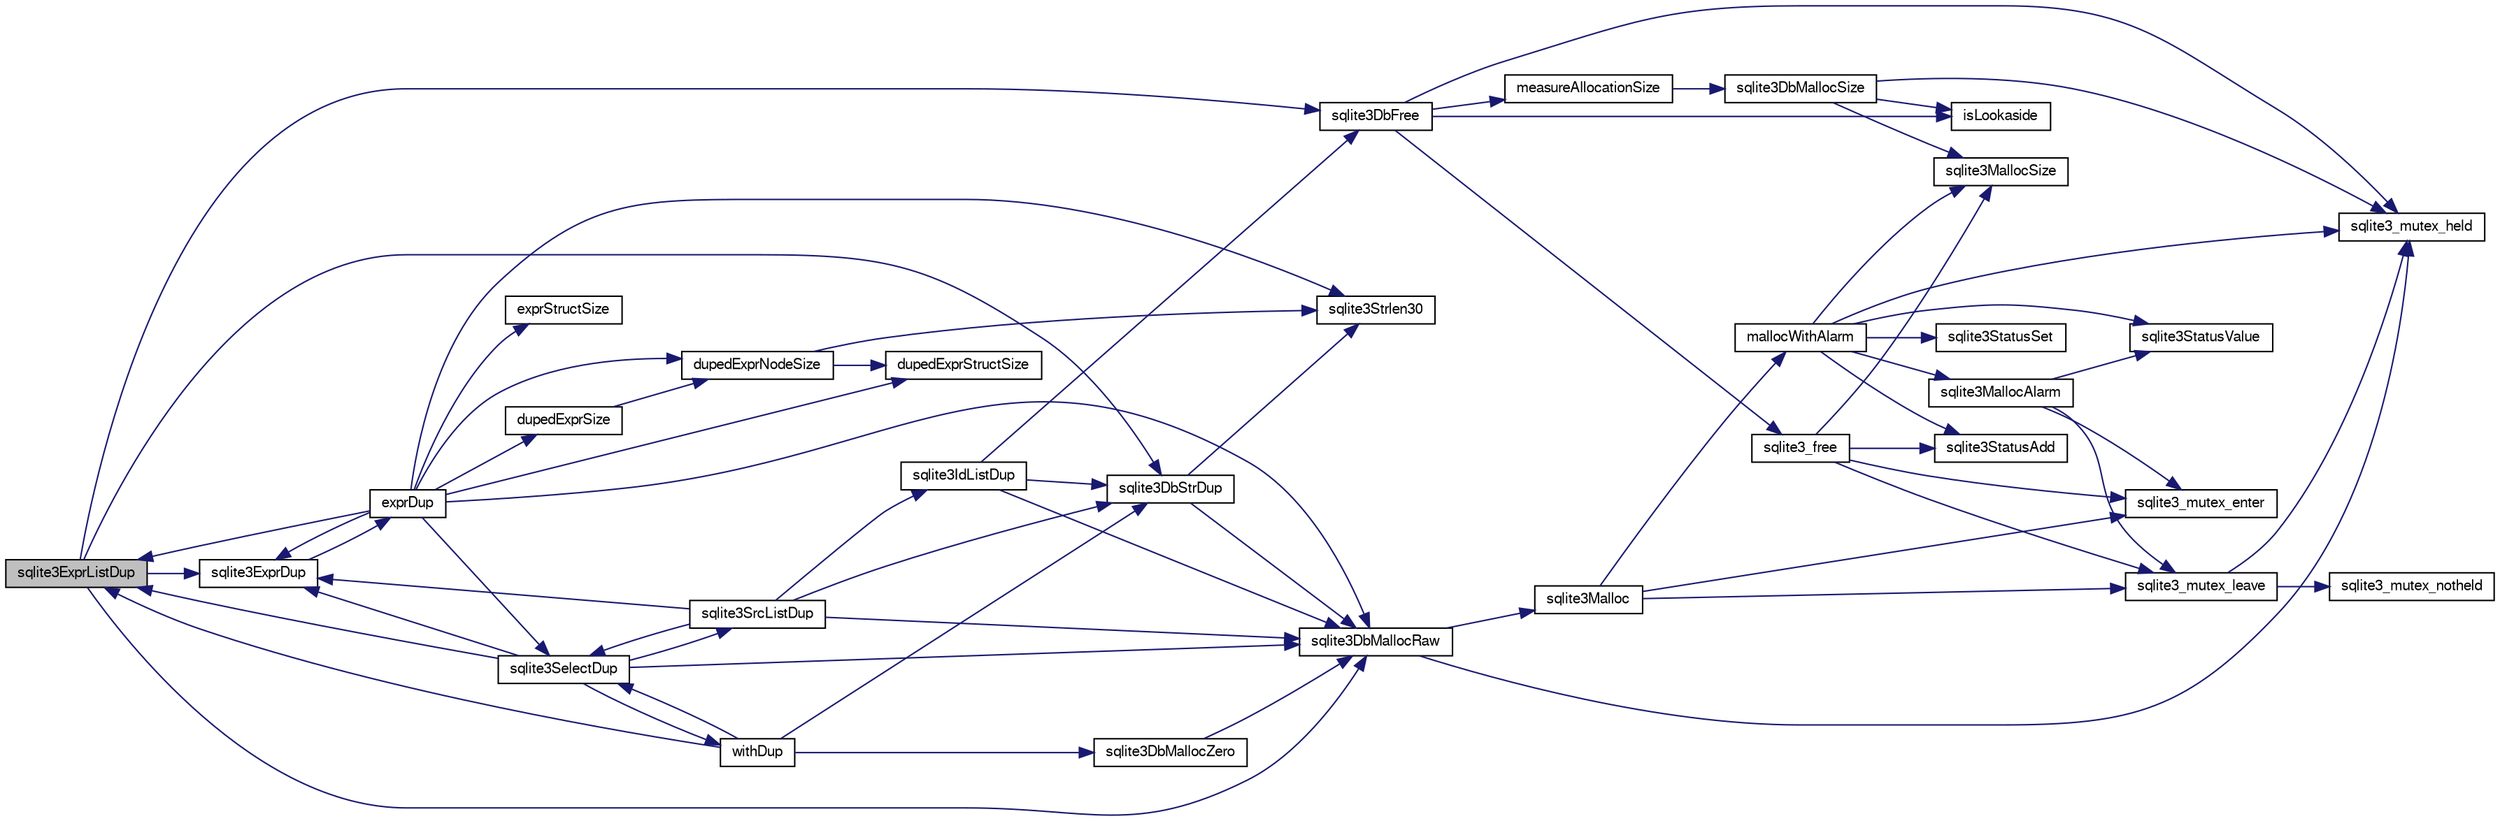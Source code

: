 digraph "sqlite3ExprListDup"
{
  edge [fontname="FreeSans",fontsize="10",labelfontname="FreeSans",labelfontsize="10"];
  node [fontname="FreeSans",fontsize="10",shape=record];
  rankdir="LR";
  Node536493 [label="sqlite3ExprListDup",height=0.2,width=0.4,color="black", fillcolor="grey75", style="filled", fontcolor="black"];
  Node536493 -> Node536494 [color="midnightblue",fontsize="10",style="solid",fontname="FreeSans"];
  Node536494 [label="sqlite3DbMallocRaw",height=0.2,width=0.4,color="black", fillcolor="white", style="filled",URL="$sqlite3_8c.html#abbe8be0cf7175e11ddc3e2218fad924e"];
  Node536494 -> Node536495 [color="midnightblue",fontsize="10",style="solid",fontname="FreeSans"];
  Node536495 [label="sqlite3_mutex_held",height=0.2,width=0.4,color="black", fillcolor="white", style="filled",URL="$sqlite3_8c.html#acf77da68932b6bc163c5e68547ecc3e7"];
  Node536494 -> Node536496 [color="midnightblue",fontsize="10",style="solid",fontname="FreeSans"];
  Node536496 [label="sqlite3Malloc",height=0.2,width=0.4,color="black", fillcolor="white", style="filled",URL="$sqlite3_8c.html#a361a2eaa846b1885f123abe46f5d8b2b"];
  Node536496 -> Node536497 [color="midnightblue",fontsize="10",style="solid",fontname="FreeSans"];
  Node536497 [label="sqlite3_mutex_enter",height=0.2,width=0.4,color="black", fillcolor="white", style="filled",URL="$sqlite3_8c.html#a1c12cde690bd89f104de5cbad12a6bf5"];
  Node536496 -> Node536498 [color="midnightblue",fontsize="10",style="solid",fontname="FreeSans"];
  Node536498 [label="mallocWithAlarm",height=0.2,width=0.4,color="black", fillcolor="white", style="filled",URL="$sqlite3_8c.html#ab070d5cf8e48ec8a6a43cf025d48598b"];
  Node536498 -> Node536495 [color="midnightblue",fontsize="10",style="solid",fontname="FreeSans"];
  Node536498 -> Node536499 [color="midnightblue",fontsize="10",style="solid",fontname="FreeSans"];
  Node536499 [label="sqlite3StatusSet",height=0.2,width=0.4,color="black", fillcolor="white", style="filled",URL="$sqlite3_8c.html#afec7586c01fcb5ea17dc9d7725a589d9"];
  Node536498 -> Node536500 [color="midnightblue",fontsize="10",style="solid",fontname="FreeSans"];
  Node536500 [label="sqlite3StatusValue",height=0.2,width=0.4,color="black", fillcolor="white", style="filled",URL="$sqlite3_8c.html#a30b8ac296c6e200c1fa57708d52c6ef6"];
  Node536498 -> Node536501 [color="midnightblue",fontsize="10",style="solid",fontname="FreeSans"];
  Node536501 [label="sqlite3MallocAlarm",height=0.2,width=0.4,color="black", fillcolor="white", style="filled",URL="$sqlite3_8c.html#ada66988e8471d1198f3219c062377508"];
  Node536501 -> Node536500 [color="midnightblue",fontsize="10",style="solid",fontname="FreeSans"];
  Node536501 -> Node536502 [color="midnightblue",fontsize="10",style="solid",fontname="FreeSans"];
  Node536502 [label="sqlite3_mutex_leave",height=0.2,width=0.4,color="black", fillcolor="white", style="filled",URL="$sqlite3_8c.html#a5838d235601dbd3c1fa993555c6bcc93"];
  Node536502 -> Node536495 [color="midnightblue",fontsize="10",style="solid",fontname="FreeSans"];
  Node536502 -> Node536503 [color="midnightblue",fontsize="10",style="solid",fontname="FreeSans"];
  Node536503 [label="sqlite3_mutex_notheld",height=0.2,width=0.4,color="black", fillcolor="white", style="filled",URL="$sqlite3_8c.html#a83967c837c1c000d3b5adcfaa688f5dc"];
  Node536501 -> Node536497 [color="midnightblue",fontsize="10",style="solid",fontname="FreeSans"];
  Node536498 -> Node536504 [color="midnightblue",fontsize="10",style="solid",fontname="FreeSans"];
  Node536504 [label="sqlite3MallocSize",height=0.2,width=0.4,color="black", fillcolor="white", style="filled",URL="$sqlite3_8c.html#acf5d2a5f35270bafb050bd2def576955"];
  Node536498 -> Node536505 [color="midnightblue",fontsize="10",style="solid",fontname="FreeSans"];
  Node536505 [label="sqlite3StatusAdd",height=0.2,width=0.4,color="black", fillcolor="white", style="filled",URL="$sqlite3_8c.html#afa029f93586aeab4cc85360905dae9cd"];
  Node536496 -> Node536502 [color="midnightblue",fontsize="10",style="solid",fontname="FreeSans"];
  Node536493 -> Node536506 [color="midnightblue",fontsize="10",style="solid",fontname="FreeSans"];
  Node536506 [label="sqlite3DbFree",height=0.2,width=0.4,color="black", fillcolor="white", style="filled",URL="$sqlite3_8c.html#ac70ab821a6607b4a1b909582dc37a069"];
  Node536506 -> Node536495 [color="midnightblue",fontsize="10",style="solid",fontname="FreeSans"];
  Node536506 -> Node536507 [color="midnightblue",fontsize="10",style="solid",fontname="FreeSans"];
  Node536507 [label="measureAllocationSize",height=0.2,width=0.4,color="black", fillcolor="white", style="filled",URL="$sqlite3_8c.html#a45731e644a22fdb756e2b6337224217a"];
  Node536507 -> Node536508 [color="midnightblue",fontsize="10",style="solid",fontname="FreeSans"];
  Node536508 [label="sqlite3DbMallocSize",height=0.2,width=0.4,color="black", fillcolor="white", style="filled",URL="$sqlite3_8c.html#aa397e5a8a03495203a0767abf0a71f86"];
  Node536508 -> Node536504 [color="midnightblue",fontsize="10",style="solid",fontname="FreeSans"];
  Node536508 -> Node536495 [color="midnightblue",fontsize="10",style="solid",fontname="FreeSans"];
  Node536508 -> Node536509 [color="midnightblue",fontsize="10",style="solid",fontname="FreeSans"];
  Node536509 [label="isLookaside",height=0.2,width=0.4,color="black", fillcolor="white", style="filled",URL="$sqlite3_8c.html#a770fa05ff9717b75e16f4d968a77b897"];
  Node536506 -> Node536509 [color="midnightblue",fontsize="10",style="solid",fontname="FreeSans"];
  Node536506 -> Node536510 [color="midnightblue",fontsize="10",style="solid",fontname="FreeSans"];
  Node536510 [label="sqlite3_free",height=0.2,width=0.4,color="black", fillcolor="white", style="filled",URL="$sqlite3_8c.html#a6552349e36a8a691af5487999ab09519"];
  Node536510 -> Node536497 [color="midnightblue",fontsize="10",style="solid",fontname="FreeSans"];
  Node536510 -> Node536505 [color="midnightblue",fontsize="10",style="solid",fontname="FreeSans"];
  Node536510 -> Node536504 [color="midnightblue",fontsize="10",style="solid",fontname="FreeSans"];
  Node536510 -> Node536502 [color="midnightblue",fontsize="10",style="solid",fontname="FreeSans"];
  Node536493 -> Node536511 [color="midnightblue",fontsize="10",style="solid",fontname="FreeSans"];
  Node536511 [label="sqlite3ExprDup",height=0.2,width=0.4,color="black", fillcolor="white", style="filled",URL="$sqlite3_8c.html#a509095508224c9f99698d86205234209"];
  Node536511 -> Node536512 [color="midnightblue",fontsize="10",style="solid",fontname="FreeSans"];
  Node536512 [label="exprDup",height=0.2,width=0.4,color="black", fillcolor="white", style="filled",URL="$sqlite3_8c.html#a89f473c64253ae0a76749f543466a05a"];
  Node536512 -> Node536494 [color="midnightblue",fontsize="10",style="solid",fontname="FreeSans"];
  Node536512 -> Node536513 [color="midnightblue",fontsize="10",style="solid",fontname="FreeSans"];
  Node536513 [label="dupedExprSize",height=0.2,width=0.4,color="black", fillcolor="white", style="filled",URL="$sqlite3_8c.html#a9c79c04ad08e45cf19c143c6de3b634c"];
  Node536513 -> Node536514 [color="midnightblue",fontsize="10",style="solid",fontname="FreeSans"];
  Node536514 [label="dupedExprNodeSize",height=0.2,width=0.4,color="black", fillcolor="white", style="filled",URL="$sqlite3_8c.html#ad2b8ec81910e74d2a6a73250a7d82801"];
  Node536514 -> Node536515 [color="midnightblue",fontsize="10",style="solid",fontname="FreeSans"];
  Node536515 [label="dupedExprStructSize",height=0.2,width=0.4,color="black", fillcolor="white", style="filled",URL="$sqlite3_8c.html#ac6b4cf7bb7f9249aa2e5d311fe2e4998"];
  Node536514 -> Node536516 [color="midnightblue",fontsize="10",style="solid",fontname="FreeSans"];
  Node536516 [label="sqlite3Strlen30",height=0.2,width=0.4,color="black", fillcolor="white", style="filled",URL="$sqlite3_8c.html#a3dcd80ba41f1a308193dee74857b62a7"];
  Node536512 -> Node536515 [color="midnightblue",fontsize="10",style="solid",fontname="FreeSans"];
  Node536512 -> Node536516 [color="midnightblue",fontsize="10",style="solid",fontname="FreeSans"];
  Node536512 -> Node536517 [color="midnightblue",fontsize="10",style="solid",fontname="FreeSans"];
  Node536517 [label="exprStructSize",height=0.2,width=0.4,color="black", fillcolor="white", style="filled",URL="$sqlite3_8c.html#a8fe8a668c35e1c51cb67ab0e991f484e"];
  Node536512 -> Node536518 [color="midnightblue",fontsize="10",style="solid",fontname="FreeSans"];
  Node536518 [label="sqlite3SelectDup",height=0.2,width=0.4,color="black", fillcolor="white", style="filled",URL="$sqlite3_8c.html#af8a7f75590dced000c27784d90b57b87"];
  Node536518 -> Node536494 [color="midnightblue",fontsize="10",style="solid",fontname="FreeSans"];
  Node536518 -> Node536493 [color="midnightblue",fontsize="10",style="solid",fontname="FreeSans"];
  Node536518 -> Node536519 [color="midnightblue",fontsize="10",style="solid",fontname="FreeSans"];
  Node536519 [label="sqlite3SrcListDup",height=0.2,width=0.4,color="black", fillcolor="white", style="filled",URL="$sqlite3_8c.html#a915ece76ebeede6852f63a447753ef9f"];
  Node536519 -> Node536494 [color="midnightblue",fontsize="10",style="solid",fontname="FreeSans"];
  Node536519 -> Node536520 [color="midnightblue",fontsize="10",style="solid",fontname="FreeSans"];
  Node536520 [label="sqlite3DbStrDup",height=0.2,width=0.4,color="black", fillcolor="white", style="filled",URL="$sqlite3_8c.html#a0ec4772ee6de7316ecd1e6cabb1beeef"];
  Node536520 -> Node536516 [color="midnightblue",fontsize="10",style="solid",fontname="FreeSans"];
  Node536520 -> Node536494 [color="midnightblue",fontsize="10",style="solid",fontname="FreeSans"];
  Node536519 -> Node536518 [color="midnightblue",fontsize="10",style="solid",fontname="FreeSans"];
  Node536519 -> Node536511 [color="midnightblue",fontsize="10",style="solid",fontname="FreeSans"];
  Node536519 -> Node536521 [color="midnightblue",fontsize="10",style="solid",fontname="FreeSans"];
  Node536521 [label="sqlite3IdListDup",height=0.2,width=0.4,color="black", fillcolor="white", style="filled",URL="$sqlite3_8c.html#ac93854367d6e355c60ac6f40f3fe69a1"];
  Node536521 -> Node536494 [color="midnightblue",fontsize="10",style="solid",fontname="FreeSans"];
  Node536521 -> Node536506 [color="midnightblue",fontsize="10",style="solid",fontname="FreeSans"];
  Node536521 -> Node536520 [color="midnightblue",fontsize="10",style="solid",fontname="FreeSans"];
  Node536518 -> Node536511 [color="midnightblue",fontsize="10",style="solid",fontname="FreeSans"];
  Node536518 -> Node536522 [color="midnightblue",fontsize="10",style="solid",fontname="FreeSans"];
  Node536522 [label="withDup",height=0.2,width=0.4,color="black", fillcolor="white", style="filled",URL="$sqlite3_8c.html#a3f4d4194e35fd64b629b1533c50ffd7a"];
  Node536522 -> Node536523 [color="midnightblue",fontsize="10",style="solid",fontname="FreeSans"];
  Node536523 [label="sqlite3DbMallocZero",height=0.2,width=0.4,color="black", fillcolor="white", style="filled",URL="$sqlite3_8c.html#a49cfebac9d6067a03442c92af73f33e4"];
  Node536523 -> Node536494 [color="midnightblue",fontsize="10",style="solid",fontname="FreeSans"];
  Node536522 -> Node536518 [color="midnightblue",fontsize="10",style="solid",fontname="FreeSans"];
  Node536522 -> Node536493 [color="midnightblue",fontsize="10",style="solid",fontname="FreeSans"];
  Node536522 -> Node536520 [color="midnightblue",fontsize="10",style="solid",fontname="FreeSans"];
  Node536512 -> Node536493 [color="midnightblue",fontsize="10",style="solid",fontname="FreeSans"];
  Node536512 -> Node536514 [color="midnightblue",fontsize="10",style="solid",fontname="FreeSans"];
  Node536512 -> Node536511 [color="midnightblue",fontsize="10",style="solid",fontname="FreeSans"];
  Node536493 -> Node536520 [color="midnightblue",fontsize="10",style="solid",fontname="FreeSans"];
}
